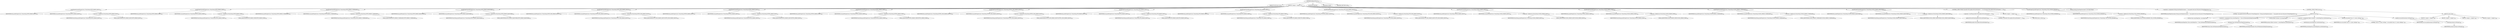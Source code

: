 digraph "doReportProxy" {  
"1265" [label = <(METHOD,doReportProxy)<SUB>611</SUB>> ]
"1266" [label = <(PARAM,PrintStream out)<SUB>611</SUB>> ]
"1267" [label = <(BLOCK,&lt;empty&gt;,&lt;empty&gt;)<SUB>611</SUB>> ]
"1268" [label = <(printProperty,printProperty(out, ProxySetup.HTTP_PROXY_HOST))<SUB>612</SUB>> ]
"1269" [label = <(IDENTIFIER,this,printProperty(out, ProxySetup.HTTP_PROXY_HOST))<SUB>612</SUB>> ]
"1270" [label = <(IDENTIFIER,out,printProperty(out, ProxySetup.HTTP_PROXY_HOST))<SUB>612</SUB>> ]
"1271" [label = <(&lt;operator&gt;.fieldAccess,ProxySetup.HTTP_PROXY_HOST)<SUB>612</SUB>> ]
"1272" [label = <(IDENTIFIER,ProxySetup,printProperty(out, ProxySetup.HTTP_PROXY_HOST))<SUB>612</SUB>> ]
"1273" [label = <(FIELD_IDENTIFIER,HTTP_PROXY_HOST,HTTP_PROXY_HOST)<SUB>612</SUB>> ]
"1274" [label = <(printProperty,printProperty(out, ProxySetup.HTTP_PROXY_PORT))<SUB>613</SUB>> ]
"1275" [label = <(IDENTIFIER,this,printProperty(out, ProxySetup.HTTP_PROXY_PORT))<SUB>613</SUB>> ]
"1276" [label = <(IDENTIFIER,out,printProperty(out, ProxySetup.HTTP_PROXY_PORT))<SUB>613</SUB>> ]
"1277" [label = <(&lt;operator&gt;.fieldAccess,ProxySetup.HTTP_PROXY_PORT)<SUB>613</SUB>> ]
"1278" [label = <(IDENTIFIER,ProxySetup,printProperty(out, ProxySetup.HTTP_PROXY_PORT))<SUB>613</SUB>> ]
"1279" [label = <(FIELD_IDENTIFIER,HTTP_PROXY_PORT,HTTP_PROXY_PORT)<SUB>613</SUB>> ]
"1280" [label = <(printProperty,printProperty(out, ProxySetup.HTTP_PROXY_USERNAME))<SUB>614</SUB>> ]
"1281" [label = <(IDENTIFIER,this,printProperty(out, ProxySetup.HTTP_PROXY_USERNAME))<SUB>614</SUB>> ]
"1282" [label = <(IDENTIFIER,out,printProperty(out, ProxySetup.HTTP_PROXY_USERNAME))<SUB>614</SUB>> ]
"1283" [label = <(&lt;operator&gt;.fieldAccess,ProxySetup.HTTP_PROXY_USERNAME)<SUB>614</SUB>> ]
"1284" [label = <(IDENTIFIER,ProxySetup,printProperty(out, ProxySetup.HTTP_PROXY_USERNAME))<SUB>614</SUB>> ]
"1285" [label = <(FIELD_IDENTIFIER,HTTP_PROXY_USERNAME,HTTP_PROXY_USERNAME)<SUB>614</SUB>> ]
"1286" [label = <(printProperty,printProperty(out, ProxySetup.HTTP_PROXY_PASSWORD))<SUB>615</SUB>> ]
"1287" [label = <(IDENTIFIER,this,printProperty(out, ProxySetup.HTTP_PROXY_PASSWORD))<SUB>615</SUB>> ]
"1288" [label = <(IDENTIFIER,out,printProperty(out, ProxySetup.HTTP_PROXY_PASSWORD))<SUB>615</SUB>> ]
"1289" [label = <(&lt;operator&gt;.fieldAccess,ProxySetup.HTTP_PROXY_PASSWORD)<SUB>615</SUB>> ]
"1290" [label = <(IDENTIFIER,ProxySetup,printProperty(out, ProxySetup.HTTP_PROXY_PASSWORD))<SUB>615</SUB>> ]
"1291" [label = <(FIELD_IDENTIFIER,HTTP_PROXY_PASSWORD,HTTP_PROXY_PASSWORD)<SUB>615</SUB>> ]
"1292" [label = <(printProperty,printProperty(out, ProxySetup.HTTP_NON_PROXY_HOSTS))<SUB>616</SUB>> ]
"1293" [label = <(IDENTIFIER,this,printProperty(out, ProxySetup.HTTP_NON_PROXY_HOSTS))<SUB>616</SUB>> ]
"1294" [label = <(IDENTIFIER,out,printProperty(out, ProxySetup.HTTP_NON_PROXY_HOSTS))<SUB>616</SUB>> ]
"1295" [label = <(&lt;operator&gt;.fieldAccess,ProxySetup.HTTP_NON_PROXY_HOSTS)<SUB>616</SUB>> ]
"1296" [label = <(IDENTIFIER,ProxySetup,printProperty(out, ProxySetup.HTTP_NON_PROXY_HOSTS))<SUB>616</SUB>> ]
"1297" [label = <(FIELD_IDENTIFIER,HTTP_NON_PROXY_HOSTS,HTTP_NON_PROXY_HOSTS)<SUB>616</SUB>> ]
"1298" [label = <(printProperty,printProperty(out, ProxySetup.HTTPS_PROXY_HOST))<SUB>617</SUB>> ]
"1299" [label = <(IDENTIFIER,this,printProperty(out, ProxySetup.HTTPS_PROXY_HOST))<SUB>617</SUB>> ]
"1300" [label = <(IDENTIFIER,out,printProperty(out, ProxySetup.HTTPS_PROXY_HOST))<SUB>617</SUB>> ]
"1301" [label = <(&lt;operator&gt;.fieldAccess,ProxySetup.HTTPS_PROXY_HOST)<SUB>617</SUB>> ]
"1302" [label = <(IDENTIFIER,ProxySetup,printProperty(out, ProxySetup.HTTPS_PROXY_HOST))<SUB>617</SUB>> ]
"1303" [label = <(FIELD_IDENTIFIER,HTTPS_PROXY_HOST,HTTPS_PROXY_HOST)<SUB>617</SUB>> ]
"1304" [label = <(printProperty,printProperty(out, ProxySetup.HTTPS_PROXY_PORT))<SUB>618</SUB>> ]
"1305" [label = <(IDENTIFIER,this,printProperty(out, ProxySetup.HTTPS_PROXY_PORT))<SUB>618</SUB>> ]
"1306" [label = <(IDENTIFIER,out,printProperty(out, ProxySetup.HTTPS_PROXY_PORT))<SUB>618</SUB>> ]
"1307" [label = <(&lt;operator&gt;.fieldAccess,ProxySetup.HTTPS_PROXY_PORT)<SUB>618</SUB>> ]
"1308" [label = <(IDENTIFIER,ProxySetup,printProperty(out, ProxySetup.HTTPS_PROXY_PORT))<SUB>618</SUB>> ]
"1309" [label = <(FIELD_IDENTIFIER,HTTPS_PROXY_PORT,HTTPS_PROXY_PORT)<SUB>618</SUB>> ]
"1310" [label = <(printProperty,printProperty(out, ProxySetup.HTTPS_NON_PROXY_HOSTS))<SUB>619</SUB>> ]
"1311" [label = <(IDENTIFIER,this,printProperty(out, ProxySetup.HTTPS_NON_PROXY_HOSTS))<SUB>619</SUB>> ]
"1312" [label = <(IDENTIFIER,out,printProperty(out, ProxySetup.HTTPS_NON_PROXY_HOSTS))<SUB>619</SUB>> ]
"1313" [label = <(&lt;operator&gt;.fieldAccess,ProxySetup.HTTPS_NON_PROXY_HOSTS)<SUB>619</SUB>> ]
"1314" [label = <(IDENTIFIER,ProxySetup,printProperty(out, ProxySetup.HTTPS_NON_PROXY_HOSTS))<SUB>619</SUB>> ]
"1315" [label = <(FIELD_IDENTIFIER,HTTPS_NON_PROXY_HOSTS,HTTPS_NON_PROXY_HOSTS)<SUB>619</SUB>> ]
"1316" [label = <(printProperty,printProperty(out, ProxySetup.FTP_PROXY_HOST))<SUB>620</SUB>> ]
"1317" [label = <(IDENTIFIER,this,printProperty(out, ProxySetup.FTP_PROXY_HOST))<SUB>620</SUB>> ]
"1318" [label = <(IDENTIFIER,out,printProperty(out, ProxySetup.FTP_PROXY_HOST))<SUB>620</SUB>> ]
"1319" [label = <(&lt;operator&gt;.fieldAccess,ProxySetup.FTP_PROXY_HOST)<SUB>620</SUB>> ]
"1320" [label = <(IDENTIFIER,ProxySetup,printProperty(out, ProxySetup.FTP_PROXY_HOST))<SUB>620</SUB>> ]
"1321" [label = <(FIELD_IDENTIFIER,FTP_PROXY_HOST,FTP_PROXY_HOST)<SUB>620</SUB>> ]
"1322" [label = <(printProperty,printProperty(out, ProxySetup.FTP_PROXY_PORT))<SUB>621</SUB>> ]
"1323" [label = <(IDENTIFIER,this,printProperty(out, ProxySetup.FTP_PROXY_PORT))<SUB>621</SUB>> ]
"1324" [label = <(IDENTIFIER,out,printProperty(out, ProxySetup.FTP_PROXY_PORT))<SUB>621</SUB>> ]
"1325" [label = <(&lt;operator&gt;.fieldAccess,ProxySetup.FTP_PROXY_PORT)<SUB>621</SUB>> ]
"1326" [label = <(IDENTIFIER,ProxySetup,printProperty(out, ProxySetup.FTP_PROXY_PORT))<SUB>621</SUB>> ]
"1327" [label = <(FIELD_IDENTIFIER,FTP_PROXY_PORT,FTP_PROXY_PORT)<SUB>621</SUB>> ]
"1328" [label = <(printProperty,printProperty(out, ProxySetup.FTP_NON_PROXY_HOSTS))<SUB>622</SUB>> ]
"1329" [label = <(IDENTIFIER,this,printProperty(out, ProxySetup.FTP_NON_PROXY_HOSTS))<SUB>622</SUB>> ]
"1330" [label = <(IDENTIFIER,out,printProperty(out, ProxySetup.FTP_NON_PROXY_HOSTS))<SUB>622</SUB>> ]
"1331" [label = <(&lt;operator&gt;.fieldAccess,ProxySetup.FTP_NON_PROXY_HOSTS)<SUB>622</SUB>> ]
"1332" [label = <(IDENTIFIER,ProxySetup,printProperty(out, ProxySetup.FTP_NON_PROXY_HOSTS))<SUB>622</SUB>> ]
"1333" [label = <(FIELD_IDENTIFIER,FTP_NON_PROXY_HOSTS,FTP_NON_PROXY_HOSTS)<SUB>622</SUB>> ]
"1334" [label = <(printProperty,printProperty(out, ProxySetup.SOCKS_PROXY_HOST))<SUB>623</SUB>> ]
"1335" [label = <(IDENTIFIER,this,printProperty(out, ProxySetup.SOCKS_PROXY_HOST))<SUB>623</SUB>> ]
"1336" [label = <(IDENTIFIER,out,printProperty(out, ProxySetup.SOCKS_PROXY_HOST))<SUB>623</SUB>> ]
"1337" [label = <(&lt;operator&gt;.fieldAccess,ProxySetup.SOCKS_PROXY_HOST)<SUB>623</SUB>> ]
"1338" [label = <(IDENTIFIER,ProxySetup,printProperty(out, ProxySetup.SOCKS_PROXY_HOST))<SUB>623</SUB>> ]
"1339" [label = <(FIELD_IDENTIFIER,SOCKS_PROXY_HOST,SOCKS_PROXY_HOST)<SUB>623</SUB>> ]
"1340" [label = <(printProperty,printProperty(out, ProxySetup.SOCKS_PROXY_PORT))<SUB>624</SUB>> ]
"1341" [label = <(IDENTIFIER,this,printProperty(out, ProxySetup.SOCKS_PROXY_PORT))<SUB>624</SUB>> ]
"1342" [label = <(IDENTIFIER,out,printProperty(out, ProxySetup.SOCKS_PROXY_PORT))<SUB>624</SUB>> ]
"1343" [label = <(&lt;operator&gt;.fieldAccess,ProxySetup.SOCKS_PROXY_PORT)<SUB>624</SUB>> ]
"1344" [label = <(IDENTIFIER,ProxySetup,printProperty(out, ProxySetup.SOCKS_PROXY_PORT))<SUB>624</SUB>> ]
"1345" [label = <(FIELD_IDENTIFIER,SOCKS_PROXY_PORT,SOCKS_PROXY_PORT)<SUB>624</SUB>> ]
"1346" [label = <(printProperty,printProperty(out, ProxySetup.SOCKS_PROXY_USERNAME))<SUB>625</SUB>> ]
"1347" [label = <(IDENTIFIER,this,printProperty(out, ProxySetup.SOCKS_PROXY_USERNAME))<SUB>625</SUB>> ]
"1348" [label = <(IDENTIFIER,out,printProperty(out, ProxySetup.SOCKS_PROXY_USERNAME))<SUB>625</SUB>> ]
"1349" [label = <(&lt;operator&gt;.fieldAccess,ProxySetup.SOCKS_PROXY_USERNAME)<SUB>625</SUB>> ]
"1350" [label = <(IDENTIFIER,ProxySetup,printProperty(out, ProxySetup.SOCKS_PROXY_USERNAME))<SUB>625</SUB>> ]
"1351" [label = <(FIELD_IDENTIFIER,SOCKS_PROXY_USERNAME,SOCKS_PROXY_USERNAME)<SUB>625</SUB>> ]
"1352" [label = <(printProperty,printProperty(out, ProxySetup.SOCKS_PROXY_PASSWORD))<SUB>626</SUB>> ]
"1353" [label = <(IDENTIFIER,this,printProperty(out, ProxySetup.SOCKS_PROXY_PASSWORD))<SUB>626</SUB>> ]
"1354" [label = <(IDENTIFIER,out,printProperty(out, ProxySetup.SOCKS_PROXY_PASSWORD))<SUB>626</SUB>> ]
"1355" [label = <(&lt;operator&gt;.fieldAccess,ProxySetup.SOCKS_PROXY_PASSWORD)<SUB>626</SUB>> ]
"1356" [label = <(IDENTIFIER,ProxySetup,printProperty(out, ProxySetup.SOCKS_PROXY_PASSWORD))<SUB>626</SUB>> ]
"1357" [label = <(FIELD_IDENTIFIER,SOCKS_PROXY_PASSWORD,SOCKS_PROXY_PASSWORD)<SUB>626</SUB>> ]
"1358" [label = <(CONTROL_STRUCTURE,if (JavaEnvUtils.getJavaVersionNumber() &lt; 15),if (JavaEnvUtils.getJavaVersionNumber() &lt; 15))<SUB>628</SUB>> ]
"1359" [label = <(&lt;operator&gt;.lessThan,JavaEnvUtils.getJavaVersionNumber() &lt; 15)<SUB>628</SUB>> ]
"1360" [label = <(getJavaVersionNumber,getJavaVersionNumber())<SUB>628</SUB>> ]
"1361" [label = <(IDENTIFIER,JavaEnvUtils,getJavaVersionNumber())<SUB>628</SUB>> ]
"1362" [label = <(LITERAL,15,JavaEnvUtils.getJavaVersionNumber() &lt; 15)<SUB>628</SUB>> ]
"1363" [label = <(BLOCK,&lt;empty&gt;,&lt;empty&gt;)<SUB>628</SUB>> ]
"1364" [label = <(RETURN,return;,return;)<SUB>629</SUB>> ]
"1365" [label = <(printProperty,printProperty(out, ProxySetup.USE_SYSTEM_PROXIES))<SUB>631</SUB>> ]
"1366" [label = <(IDENTIFIER,this,printProperty(out, ProxySetup.USE_SYSTEM_PROXIES))<SUB>631</SUB>> ]
"1367" [label = <(IDENTIFIER,out,printProperty(out, ProxySetup.USE_SYSTEM_PROXIES))<SUB>631</SUB>> ]
"1368" [label = <(&lt;operator&gt;.fieldAccess,ProxySetup.USE_SYSTEM_PROXIES)<SUB>631</SUB>> ]
"1369" [label = <(IDENTIFIER,ProxySetup,printProperty(out, ProxySetup.USE_SYSTEM_PROXIES))<SUB>631</SUB>> ]
"1370" [label = <(FIELD_IDENTIFIER,USE_SYSTEM_PROXIES,USE_SYSTEM_PROXIES)<SUB>631</SUB>> ]
"1371" [label = <(LOCAL,String proxyDiagClassname: java.lang.String)> ]
"1372" [label = <(&lt;operator&gt;.assignment,String proxyDiagClassname = &quot;org.apache.tools.ant.util.java15.ProxyDiagnostics&quot;)<SUB>632</SUB>> ]
"1373" [label = <(IDENTIFIER,proxyDiagClassname,String proxyDiagClassname = &quot;org.apache.tools.ant.util.java15.ProxyDiagnostics&quot;)<SUB>632</SUB>> ]
"1374" [label = <(LITERAL,&quot;org.apache.tools.ant.util.java15.ProxyDiagnostics&quot;,String proxyDiagClassname = &quot;org.apache.tools.ant.util.java15.ProxyDiagnostics&quot;)<SUB>633</SUB>> ]
"1375" [label = <(CONTROL_STRUCTURE,try,try)<SUB>634</SUB>> ]
"1376" [label = <(BLOCK,try,try)<SUB>634</SUB>> ]
"1377" [label = <(LOCAL,Class proxyDiagClass: java.lang.Class)> ]
"1378" [label = <(&lt;operator&gt;.assignment,Class proxyDiagClass = Class.forName(proxyDiagClassname))<SUB>635</SUB>> ]
"1379" [label = <(IDENTIFIER,proxyDiagClass,Class proxyDiagClass = Class.forName(proxyDiagClassname))<SUB>635</SUB>> ]
"1380" [label = <(forName,Class.forName(proxyDiagClassname))<SUB>635</SUB>> ]
"1381" [label = <(IDENTIFIER,Class,Class.forName(proxyDiagClassname))<SUB>635</SUB>> ]
"1382" [label = <(IDENTIFIER,proxyDiagClassname,Class.forName(proxyDiagClassname))<SUB>635</SUB>> ]
"1383" [label = <(LOCAL,Object instance: java.lang.Object)> ]
"1384" [label = <(&lt;operator&gt;.assignment,Object instance = proxyDiagClass.newInstance())<SUB>636</SUB>> ]
"1385" [label = <(IDENTIFIER,instance,Object instance = proxyDiagClass.newInstance())<SUB>636</SUB>> ]
"1386" [label = <(newInstance,proxyDiagClass.newInstance())<SUB>636</SUB>> ]
"1387" [label = <(IDENTIFIER,proxyDiagClass,proxyDiagClass.newInstance())<SUB>636</SUB>> ]
"1388" [label = <(println,out.println(&quot;Java1.5+ proxy settings:&quot;))<SUB>637</SUB>> ]
"1389" [label = <(IDENTIFIER,out,out.println(&quot;Java1.5+ proxy settings:&quot;))<SUB>637</SUB>> ]
"1390" [label = <(LITERAL,&quot;Java1.5+ proxy settings:&quot;,out.println(&quot;Java1.5+ proxy settings:&quot;))<SUB>637</SUB>> ]
"1391" [label = <(println,out.println(instance.toString()))<SUB>638</SUB>> ]
"1392" [label = <(IDENTIFIER,out,out.println(instance.toString()))<SUB>638</SUB>> ]
"1393" [label = <(toString,instance.toString())<SUB>638</SUB>> ]
"1394" [label = <(IDENTIFIER,instance,instance.toString())<SUB>638</SUB>> ]
"1395" [label = <(BLOCK,catch,catch)> ]
"1396" [label = <(BLOCK,&lt;empty&gt;,&lt;empty&gt;)<SUB>639</SUB>> ]
"1397" [label = <(BLOCK,&lt;empty&gt;,&lt;empty&gt;)<SUB>641</SUB>> ]
"1398" [label = <(BLOCK,&lt;empty&gt;,&lt;empty&gt;)<SUB>643</SUB>> ]
"1399" [label = <(BLOCK,&lt;empty&gt;,&lt;empty&gt;)<SUB>645</SUB>> ]
"1400" [label = <(MODIFIER,PRIVATE)> ]
"1401" [label = <(MODIFIER,STATIC)> ]
"1402" [label = <(METHOD_RETURN,void)<SUB>611</SUB>> ]
  "1265" -> "1266" 
  "1265" -> "1267" 
  "1265" -> "1400" 
  "1265" -> "1401" 
  "1265" -> "1402" 
  "1267" -> "1268" 
  "1267" -> "1274" 
  "1267" -> "1280" 
  "1267" -> "1286" 
  "1267" -> "1292" 
  "1267" -> "1298" 
  "1267" -> "1304" 
  "1267" -> "1310" 
  "1267" -> "1316" 
  "1267" -> "1322" 
  "1267" -> "1328" 
  "1267" -> "1334" 
  "1267" -> "1340" 
  "1267" -> "1346" 
  "1267" -> "1352" 
  "1267" -> "1358" 
  "1267" -> "1365" 
  "1267" -> "1371" 
  "1267" -> "1372" 
  "1267" -> "1375" 
  "1268" -> "1269" 
  "1268" -> "1270" 
  "1268" -> "1271" 
  "1271" -> "1272" 
  "1271" -> "1273" 
  "1274" -> "1275" 
  "1274" -> "1276" 
  "1274" -> "1277" 
  "1277" -> "1278" 
  "1277" -> "1279" 
  "1280" -> "1281" 
  "1280" -> "1282" 
  "1280" -> "1283" 
  "1283" -> "1284" 
  "1283" -> "1285" 
  "1286" -> "1287" 
  "1286" -> "1288" 
  "1286" -> "1289" 
  "1289" -> "1290" 
  "1289" -> "1291" 
  "1292" -> "1293" 
  "1292" -> "1294" 
  "1292" -> "1295" 
  "1295" -> "1296" 
  "1295" -> "1297" 
  "1298" -> "1299" 
  "1298" -> "1300" 
  "1298" -> "1301" 
  "1301" -> "1302" 
  "1301" -> "1303" 
  "1304" -> "1305" 
  "1304" -> "1306" 
  "1304" -> "1307" 
  "1307" -> "1308" 
  "1307" -> "1309" 
  "1310" -> "1311" 
  "1310" -> "1312" 
  "1310" -> "1313" 
  "1313" -> "1314" 
  "1313" -> "1315" 
  "1316" -> "1317" 
  "1316" -> "1318" 
  "1316" -> "1319" 
  "1319" -> "1320" 
  "1319" -> "1321" 
  "1322" -> "1323" 
  "1322" -> "1324" 
  "1322" -> "1325" 
  "1325" -> "1326" 
  "1325" -> "1327" 
  "1328" -> "1329" 
  "1328" -> "1330" 
  "1328" -> "1331" 
  "1331" -> "1332" 
  "1331" -> "1333" 
  "1334" -> "1335" 
  "1334" -> "1336" 
  "1334" -> "1337" 
  "1337" -> "1338" 
  "1337" -> "1339" 
  "1340" -> "1341" 
  "1340" -> "1342" 
  "1340" -> "1343" 
  "1343" -> "1344" 
  "1343" -> "1345" 
  "1346" -> "1347" 
  "1346" -> "1348" 
  "1346" -> "1349" 
  "1349" -> "1350" 
  "1349" -> "1351" 
  "1352" -> "1353" 
  "1352" -> "1354" 
  "1352" -> "1355" 
  "1355" -> "1356" 
  "1355" -> "1357" 
  "1358" -> "1359" 
  "1358" -> "1363" 
  "1359" -> "1360" 
  "1359" -> "1362" 
  "1360" -> "1361" 
  "1363" -> "1364" 
  "1365" -> "1366" 
  "1365" -> "1367" 
  "1365" -> "1368" 
  "1368" -> "1369" 
  "1368" -> "1370" 
  "1372" -> "1373" 
  "1372" -> "1374" 
  "1375" -> "1376" 
  "1375" -> "1395" 
  "1376" -> "1377" 
  "1376" -> "1378" 
  "1376" -> "1383" 
  "1376" -> "1384" 
  "1376" -> "1388" 
  "1376" -> "1391" 
  "1378" -> "1379" 
  "1378" -> "1380" 
  "1380" -> "1381" 
  "1380" -> "1382" 
  "1384" -> "1385" 
  "1384" -> "1386" 
  "1386" -> "1387" 
  "1388" -> "1389" 
  "1388" -> "1390" 
  "1391" -> "1392" 
  "1391" -> "1393" 
  "1393" -> "1394" 
  "1395" -> "1396" 
  "1395" -> "1397" 
  "1395" -> "1398" 
  "1395" -> "1399" 
}
